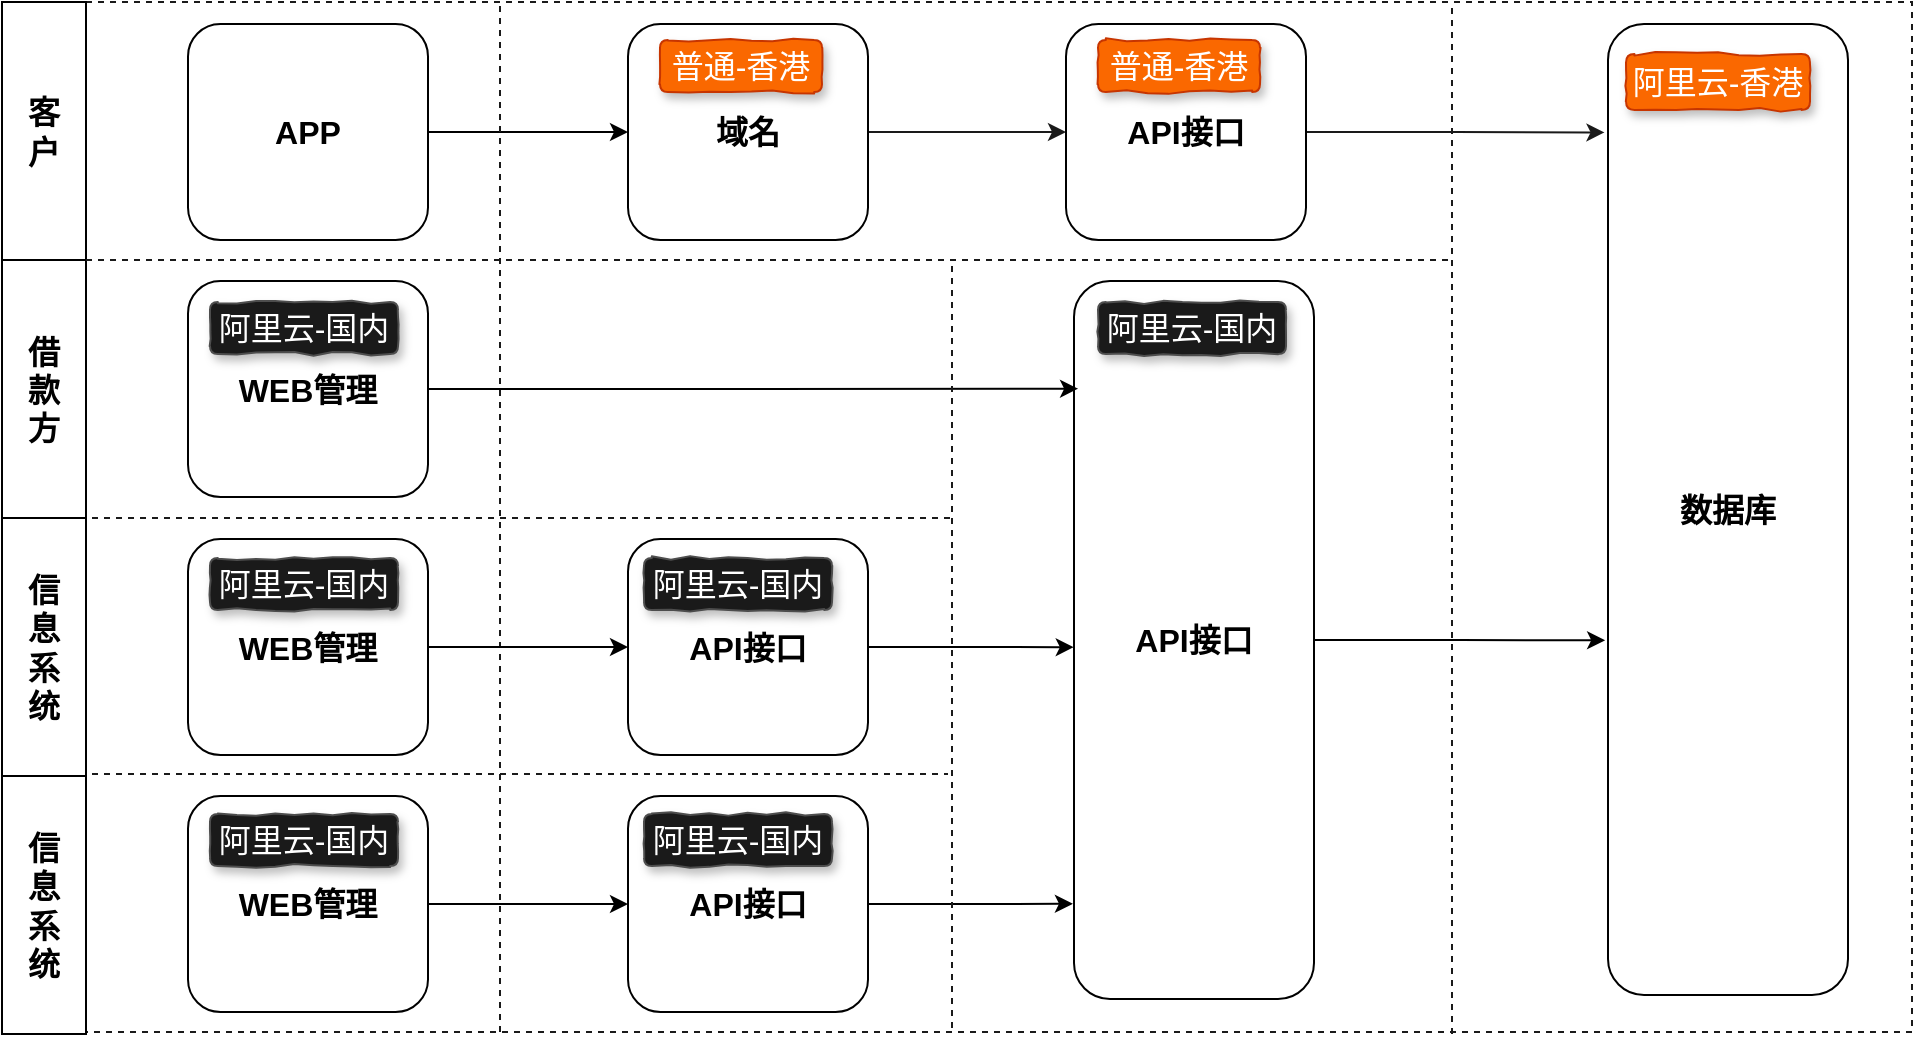 <mxfile version="12.7.2" type="github">
  <diagram id="4b6oE9e9yXz8-Ve8gJzk" name="Page-1">
    <mxGraphModel dx="1673" dy="896" grid="0" gridSize="10" guides="1" tooltips="1" connect="1" arrows="1" fold="1" page="0" pageScale="1" pageWidth="827" pageHeight="1169" math="0" shadow="0">
      <root>
        <mxCell id="0" />
        <mxCell id="1" parent="0" />
        <mxCell id="FiD31bPnodcj56VFdIxL-5" value="" style="endArrow=none;dashed=1;html=1;exitX=0;exitY=0;exitDx=0;exitDy=0;fillColor=#fff2cc;strokeColor=#1A1A1A;rounded=0;" edge="1" parent="1" source="FiD31bPnodcj56VFdIxL-2">
          <mxGeometry width="50" height="50" relative="1" as="geometry">
            <mxPoint x="2" y="137" as="sourcePoint" />
            <mxPoint x="74" y="167" as="targetPoint" />
            <Array as="points">
              <mxPoint x="1029" y="167" />
              <mxPoint x="1029" y="682" />
              <mxPoint x="74" y="682" />
            </Array>
          </mxGeometry>
        </mxCell>
        <mxCell id="FiD31bPnodcj56VFdIxL-2" value="客&lt;br style=&quot;font-size: 16px;&quot;&gt;户" style="rounded=0;whiteSpace=wrap;html=1;fontStyle=1;fontSize=16;" vertex="1" parent="1">
          <mxGeometry x="74" y="167" width="42" height="129" as="geometry" />
        </mxCell>
        <mxCell id="FiD31bPnodcj56VFdIxL-3" value="借&lt;br style=&quot;font-size: 16px;&quot;&gt;款&lt;br style=&quot;font-size: 16px;&quot;&gt;方" style="rounded=0;whiteSpace=wrap;html=1;fontSize=16;fontStyle=1" vertex="1" parent="1">
          <mxGeometry x="74" y="296" width="42" height="129" as="geometry" />
        </mxCell>
        <mxCell id="FiD31bPnodcj56VFdIxL-4" value="信&lt;br&gt;息&lt;br&gt;系&lt;br&gt;统" style="rounded=0;whiteSpace=wrap;html=1;fontSize=16;fontStyle=1" vertex="1" parent="1">
          <mxGeometry x="74" y="425" width="42" height="129" as="geometry" />
        </mxCell>
        <mxCell id="FiD31bPnodcj56VFdIxL-19" style="edgeStyle=orthogonalEdgeStyle;rounded=0;orthogonalLoop=1;jettySize=auto;html=1;exitX=1;exitY=0.5;exitDx=0;exitDy=0;fontSize=16;" edge="1" parent="1" source="FiD31bPnodcj56VFdIxL-6" target="FiD31bPnodcj56VFdIxL-7">
          <mxGeometry relative="1" as="geometry" />
        </mxCell>
        <mxCell id="FiD31bPnodcj56VFdIxL-6" value="APP" style="rounded=1;whiteSpace=wrap;html=1;fontSize=16;fontStyle=1" vertex="1" parent="1">
          <mxGeometry x="167" y="178" width="120" height="108" as="geometry" />
        </mxCell>
        <mxCell id="FiD31bPnodcj56VFdIxL-41" style="edgeStyle=orthogonalEdgeStyle;rounded=0;orthogonalLoop=1;jettySize=auto;html=1;exitX=1;exitY=0.5;exitDx=0;exitDy=0;strokeColor=#1A1A1A;fontSize=16;fontColor=#FFFFFF;" edge="1" parent="1" source="FiD31bPnodcj56VFdIxL-7" target="FiD31bPnodcj56VFdIxL-40">
          <mxGeometry relative="1" as="geometry" />
        </mxCell>
        <mxCell id="FiD31bPnodcj56VFdIxL-7" value="域名" style="rounded=1;whiteSpace=wrap;html=1;fontSize=16;fontStyle=1" vertex="1" parent="1">
          <mxGeometry x="387" y="178" width="120" height="108" as="geometry" />
        </mxCell>
        <mxCell id="FiD31bPnodcj56VFdIxL-8" value="" style="endArrow=none;dashed=1;html=1;fontSize=16;exitX=1;exitY=0;exitDx=0;exitDy=0;fillColor=#fff2cc;strokeColor=#1A1A1A;" edge="1" parent="1" source="FiD31bPnodcj56VFdIxL-3">
          <mxGeometry width="50" height="50" relative="1" as="geometry">
            <mxPoint x="-43" y="347" as="sourcePoint" />
            <mxPoint x="800" y="296" as="targetPoint" />
          </mxGeometry>
        </mxCell>
        <mxCell id="FiD31bPnodcj56VFdIxL-9" value="" style="endArrow=none;dashed=1;html=1;fontSize=16;exitX=1;exitY=0;exitDx=0;exitDy=0;fillColor=#fff2cc;strokeColor=#1A1A1A;" edge="1" parent="1">
          <mxGeometry width="50" height="50" relative="1" as="geometry">
            <mxPoint x="119" y="425" as="sourcePoint" />
            <mxPoint x="549" y="425" as="targetPoint" />
          </mxGeometry>
        </mxCell>
        <mxCell id="FiD31bPnodcj56VFdIxL-10" value="" style="endArrow=none;dashed=1;html=1;fontSize=16;fillColor=#fff2cc;strokeColor=#1A1A1A;" edge="1" parent="1">
          <mxGeometry width="50" height="50" relative="1" as="geometry">
            <mxPoint x="323" y="682" as="sourcePoint" />
            <mxPoint x="323" y="169" as="targetPoint" />
          </mxGeometry>
        </mxCell>
        <mxCell id="FiD31bPnodcj56VFdIxL-28" style="edgeStyle=orthogonalEdgeStyle;rounded=0;orthogonalLoop=1;jettySize=auto;html=1;exitX=1;exitY=0.5;exitDx=0;exitDy=0;fontSize=16;" edge="1" parent="1" source="FiD31bPnodcj56VFdIxL-11">
          <mxGeometry relative="1" as="geometry">
            <mxPoint x="875.571" y="486.143" as="targetPoint" />
          </mxGeometry>
        </mxCell>
        <mxCell id="FiD31bPnodcj56VFdIxL-11" value="API接口" style="rounded=1;whiteSpace=wrap;html=1;fontSize=16;fontStyle=1" vertex="1" parent="1">
          <mxGeometry x="610" y="306.5" width="120" height="359" as="geometry" />
        </mxCell>
        <mxCell id="FiD31bPnodcj56VFdIxL-24" style="edgeStyle=orthogonalEdgeStyle;rounded=0;orthogonalLoop=1;jettySize=auto;html=1;exitX=1;exitY=0.5;exitDx=0;exitDy=0;fontSize=16;entryX=-0.001;entryY=0.51;entryDx=0;entryDy=0;entryPerimeter=0;" edge="1" parent="1" source="FiD31bPnodcj56VFdIxL-12" target="FiD31bPnodcj56VFdIxL-11">
          <mxGeometry relative="1" as="geometry">
            <mxPoint x="604" y="490" as="targetPoint" />
          </mxGeometry>
        </mxCell>
        <mxCell id="FiD31bPnodcj56VFdIxL-12" value="API接口" style="rounded=1;whiteSpace=wrap;html=1;fontSize=16;fontStyle=1" vertex="1" parent="1">
          <mxGeometry x="387" y="435.5" width="120" height="108" as="geometry" />
        </mxCell>
        <mxCell id="FiD31bPnodcj56VFdIxL-13" value="信&lt;br&gt;息&lt;br&gt;系&lt;br&gt;统" style="rounded=0;whiteSpace=wrap;html=1;fontSize=16;fontStyle=1" vertex="1" parent="1">
          <mxGeometry x="74" y="554" width="42" height="129" as="geometry" />
        </mxCell>
        <mxCell id="FiD31bPnodcj56VFdIxL-14" value="" style="endArrow=none;dashed=1;html=1;fontSize=16;exitX=1;exitY=0;exitDx=0;exitDy=0;fillColor=#fff2cc;strokeColor=#1A1A1A;" edge="1" parent="1">
          <mxGeometry width="50" height="50" relative="1" as="geometry">
            <mxPoint x="119" y="553" as="sourcePoint" />
            <mxPoint x="547" y="553" as="targetPoint" />
          </mxGeometry>
        </mxCell>
        <mxCell id="FiD31bPnodcj56VFdIxL-25" style="edgeStyle=orthogonalEdgeStyle;rounded=0;orthogonalLoop=1;jettySize=auto;html=1;exitX=1;exitY=0.5;exitDx=0;exitDy=0;fontSize=16;" edge="1" parent="1" source="FiD31bPnodcj56VFdIxL-15">
          <mxGeometry relative="1" as="geometry">
            <mxPoint x="609.465" y="617.884" as="targetPoint" />
          </mxGeometry>
        </mxCell>
        <mxCell id="FiD31bPnodcj56VFdIxL-15" value="API接口" style="rounded=1;whiteSpace=wrap;html=1;fontSize=16;fontStyle=1" vertex="1" parent="1">
          <mxGeometry x="387" y="564" width="120" height="108" as="geometry" />
        </mxCell>
        <mxCell id="FiD31bPnodcj56VFdIxL-20" style="edgeStyle=orthogonalEdgeStyle;rounded=0;orthogonalLoop=1;jettySize=auto;html=1;exitX=1;exitY=0.5;exitDx=0;exitDy=0;fontSize=16;entryX=0.017;entryY=0.15;entryDx=0;entryDy=0;entryPerimeter=0;" edge="1" parent="1" source="FiD31bPnodcj56VFdIxL-16" target="FiD31bPnodcj56VFdIxL-11">
          <mxGeometry relative="1" as="geometry" />
        </mxCell>
        <mxCell id="FiD31bPnodcj56VFdIxL-16" value="WEB管理" style="rounded=1;whiteSpace=wrap;html=1;fontSize=16;fontStyle=1" vertex="1" parent="1">
          <mxGeometry x="167" y="306.5" width="120" height="108" as="geometry" />
        </mxCell>
        <mxCell id="FiD31bPnodcj56VFdIxL-21" style="edgeStyle=orthogonalEdgeStyle;rounded=0;orthogonalLoop=1;jettySize=auto;html=1;exitX=1;exitY=0.5;exitDx=0;exitDy=0;fontSize=16;" edge="1" parent="1" source="FiD31bPnodcj56VFdIxL-17" target="FiD31bPnodcj56VFdIxL-12">
          <mxGeometry relative="1" as="geometry" />
        </mxCell>
        <mxCell id="FiD31bPnodcj56VFdIxL-17" value="WEB管理" style="rounded=1;whiteSpace=wrap;html=1;fontSize=16;fontStyle=1" vertex="1" parent="1">
          <mxGeometry x="167" y="435.5" width="120" height="108" as="geometry" />
        </mxCell>
        <mxCell id="FiD31bPnodcj56VFdIxL-22" style="edgeStyle=orthogonalEdgeStyle;rounded=0;orthogonalLoop=1;jettySize=auto;html=1;exitX=1;exitY=0.5;exitDx=0;exitDy=0;fontSize=16;" edge="1" parent="1" source="FiD31bPnodcj56VFdIxL-18" target="FiD31bPnodcj56VFdIxL-15">
          <mxGeometry relative="1" as="geometry" />
        </mxCell>
        <mxCell id="FiD31bPnodcj56VFdIxL-18" value="WEB管理" style="rounded=1;whiteSpace=wrap;html=1;fontSize=16;fontStyle=1" vertex="1" parent="1">
          <mxGeometry x="167" y="564" width="120" height="108" as="geometry" />
        </mxCell>
        <mxCell id="FiD31bPnodcj56VFdIxL-23" value="" style="endArrow=none;dashed=1;html=1;fontSize=16;fillColor=#fff2cc;strokeColor=#1A1A1A;" edge="1" parent="1">
          <mxGeometry width="50" height="50" relative="1" as="geometry">
            <mxPoint x="549" y="680" as="sourcePoint" />
            <mxPoint x="549" y="296" as="targetPoint" />
          </mxGeometry>
        </mxCell>
        <mxCell id="FiD31bPnodcj56VFdIxL-26" value="数据库" style="rounded=1;whiteSpace=wrap;html=1;fontSize=16;fontStyle=1" vertex="1" parent="1">
          <mxGeometry x="877" y="178" width="120" height="485.5" as="geometry" />
        </mxCell>
        <mxCell id="FiD31bPnodcj56VFdIxL-31" value="阿里云-香港" style="text;html=1;strokeColor=#C73500;fillColor=#fa6800;align=center;verticalAlign=middle;whiteSpace=wrap;rounded=1;fontSize=16;labelBackgroundColor=none;fontColor=#ffffff;labelBorderColor=none;spacingTop=0;spacingLeft=0;shadow=1;glass=0;comic=1;" vertex="1" parent="1">
          <mxGeometry x="886" y="193" width="92" height="28" as="geometry" />
        </mxCell>
        <mxCell id="FiD31bPnodcj56VFdIxL-32" value="阿里云-国内" style="text;html=1;strokeColor=#4D4D4D;fillColor=#1A1A1A;align=center;verticalAlign=middle;whiteSpace=wrap;rounded=1;fontSize=16;labelBackgroundColor=none;fontColor=#ffffff;labelBorderColor=none;spacingTop=0;spacingLeft=0;shadow=1;glass=0;comic=1;" vertex="1" parent="1">
          <mxGeometry x="622" y="317" width="94" height="26" as="geometry" />
        </mxCell>
        <mxCell id="FiD31bPnodcj56VFdIxL-38" value="普通-香港" style="text;html=1;strokeColor=#C73500;fillColor=#fa6800;align=center;verticalAlign=middle;whiteSpace=wrap;rounded=1;fontSize=16;labelBackgroundColor=none;fontColor=#ffffff;labelBorderColor=none;spacingTop=0;spacingLeft=0;shadow=1;glass=0;comic=1;" vertex="1" parent="1">
          <mxGeometry x="403" y="186" width="81" height="26" as="geometry" />
        </mxCell>
        <mxCell id="FiD31bPnodcj56VFdIxL-39" value="" style="endArrow=none;dashed=1;html=1;fontSize=16;fillColor=#fff2cc;strokeColor=#1A1A1A;" edge="1" parent="1">
          <mxGeometry width="50" height="50" relative="1" as="geometry">
            <mxPoint x="799" y="683" as="sourcePoint" />
            <mxPoint x="799" y="170" as="targetPoint" />
          </mxGeometry>
        </mxCell>
        <mxCell id="FiD31bPnodcj56VFdIxL-42" style="edgeStyle=orthogonalEdgeStyle;rounded=0;orthogonalLoop=1;jettySize=auto;html=1;exitX=1;exitY=0.5;exitDx=0;exitDy=0;strokeColor=#1A1A1A;fontSize=16;fontColor=#FFFFFF;" edge="1" parent="1" source="FiD31bPnodcj56VFdIxL-40">
          <mxGeometry relative="1" as="geometry">
            <mxPoint x="875.235" y="232.235" as="targetPoint" />
          </mxGeometry>
        </mxCell>
        <mxCell id="FiD31bPnodcj56VFdIxL-40" value="API接口" style="rounded=1;whiteSpace=wrap;html=1;fontSize=16;fontStyle=1" vertex="1" parent="1">
          <mxGeometry x="606" y="178" width="120" height="108" as="geometry" />
        </mxCell>
        <mxCell id="FiD31bPnodcj56VFdIxL-44" value="阿里云-国内" style="text;html=1;strokeColor=#4D4D4D;fillColor=#1A1A1A;align=center;verticalAlign=middle;whiteSpace=wrap;rounded=1;fontSize=16;labelBackgroundColor=none;fontColor=#ffffff;labelBorderColor=none;spacingTop=0;spacingLeft=0;shadow=1;glass=0;comic=1;" vertex="1" parent="1">
          <mxGeometry x="178" y="317" width="94" height="26" as="geometry" />
        </mxCell>
        <mxCell id="FiD31bPnodcj56VFdIxL-45" value="阿里云-国内" style="text;html=1;strokeColor=#4D4D4D;fillColor=#1A1A1A;align=center;verticalAlign=middle;whiteSpace=wrap;rounded=1;fontSize=16;labelBackgroundColor=none;fontColor=#ffffff;labelBorderColor=none;spacingTop=0;spacingLeft=0;shadow=1;glass=0;comic=1;" vertex="1" parent="1">
          <mxGeometry x="395" y="445" width="94" height="26" as="geometry" />
        </mxCell>
        <mxCell id="FiD31bPnodcj56VFdIxL-46" value="阿里云-国内" style="text;html=1;strokeColor=#4D4D4D;fillColor=#1A1A1A;align=center;verticalAlign=middle;whiteSpace=wrap;rounded=1;fontSize=16;labelBackgroundColor=none;fontColor=#ffffff;labelBorderColor=none;spacingTop=0;spacingLeft=0;shadow=1;glass=0;comic=1;" vertex="1" parent="1">
          <mxGeometry x="178" y="445" width="94" height="26" as="geometry" />
        </mxCell>
        <mxCell id="FiD31bPnodcj56VFdIxL-47" value="阿里云-国内" style="text;html=1;strokeColor=#4D4D4D;fillColor=#1A1A1A;align=center;verticalAlign=middle;whiteSpace=wrap;rounded=1;fontSize=16;labelBackgroundColor=none;fontColor=#ffffff;labelBorderColor=none;spacingTop=0;spacingLeft=0;shadow=1;glass=0;comic=1;" vertex="1" parent="1">
          <mxGeometry x="395" y="573" width="94" height="26" as="geometry" />
        </mxCell>
        <mxCell id="FiD31bPnodcj56VFdIxL-48" value="阿里云-国内" style="text;html=1;strokeColor=#4D4D4D;fillColor=#1A1A1A;align=center;verticalAlign=middle;whiteSpace=wrap;rounded=1;fontSize=16;labelBackgroundColor=none;fontColor=#ffffff;labelBorderColor=none;spacingTop=0;spacingLeft=0;shadow=1;glass=0;comic=1;" vertex="1" parent="1">
          <mxGeometry x="178" y="573" width="94" height="26" as="geometry" />
        </mxCell>
        <mxCell id="FiD31bPnodcj56VFdIxL-49" value="普通-香港" style="text;html=1;strokeColor=#C73500;fillColor=#fa6800;align=center;verticalAlign=middle;whiteSpace=wrap;rounded=1;fontSize=16;labelBackgroundColor=none;fontColor=#ffffff;labelBorderColor=none;spacingTop=0;spacingLeft=0;shadow=1;glass=0;comic=1;" vertex="1" parent="1">
          <mxGeometry x="622" y="186" width="81" height="26" as="geometry" />
        </mxCell>
      </root>
    </mxGraphModel>
  </diagram>
</mxfile>
